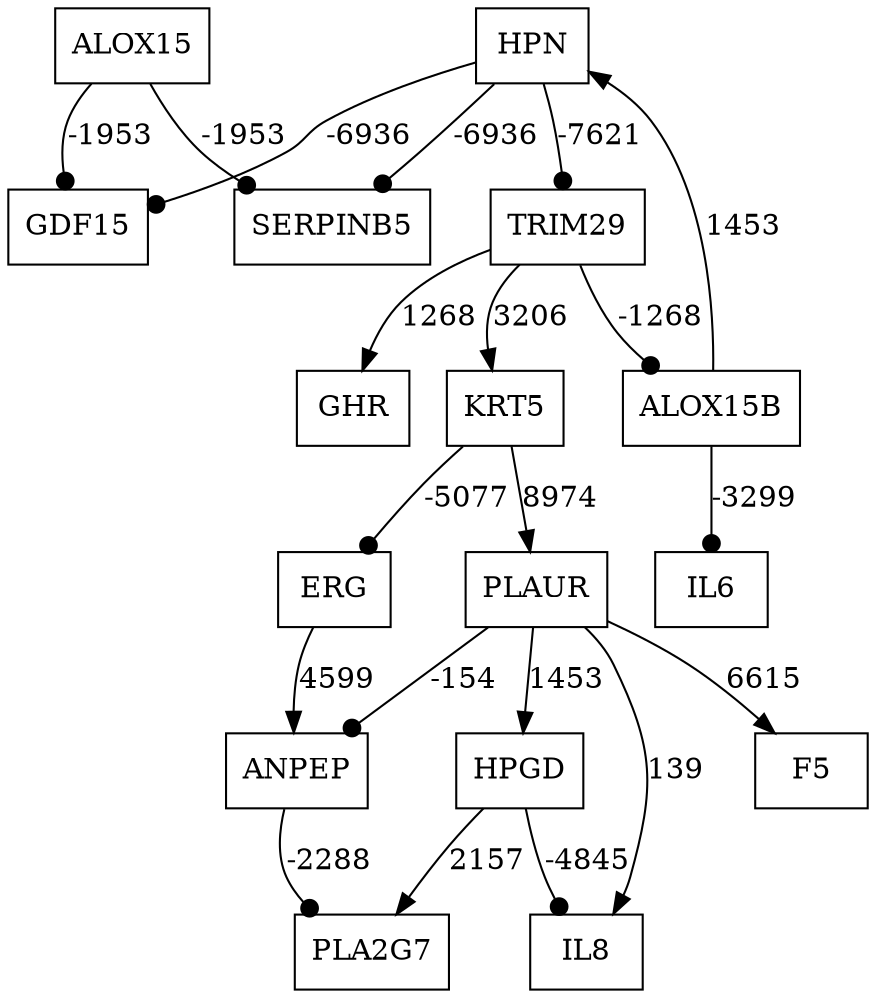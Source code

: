 digraph {
node[shape=box];
    0 [label="ALOX15"];
    1 [label="ALOX15B"];
    2 [label="ANPEP"];
    4 [label="ERG"];
    5 [label="F5"];
    6 [label="GDF15"];
    7 [label="GHR"];
    8 [label="HPGD"];
    9 [label="HPN"];
    10 [label="IL6"];
    11 [label="IL8"];
    12 [label="KRT5"];
    13 [label="PLA2G7"];
    14 [label="PLAUR"];
    15 [label="SERPINB5"];
    16 [label="TRIM29"];
16->1[arrowhead = dot, label=-1268];
4->2[label=4599];
14->2[arrowhead = dot, label=-154];
12->4[arrowhead = dot, label=-5077];
14->5[label=6615];
0->6[arrowhead = dot, label=-1953];
9->6[arrowhead = dot, label=-6936];
16->7[label=1268];
14->8[label=1453];
1->9[label=1453];
1->10[arrowhead = dot, label=-3299];
8->11[arrowhead = dot, label=-4845];
14->11[label=139];
16->12[label=3206];
2->13[arrowhead = dot, label=-2288];
8->13[label=2157];
12->14[label=8974];
0->15[arrowhead = dot, label=-1953];
9->15[arrowhead = dot, label=-6936];
9->16[arrowhead = dot, label=-7621];
}

